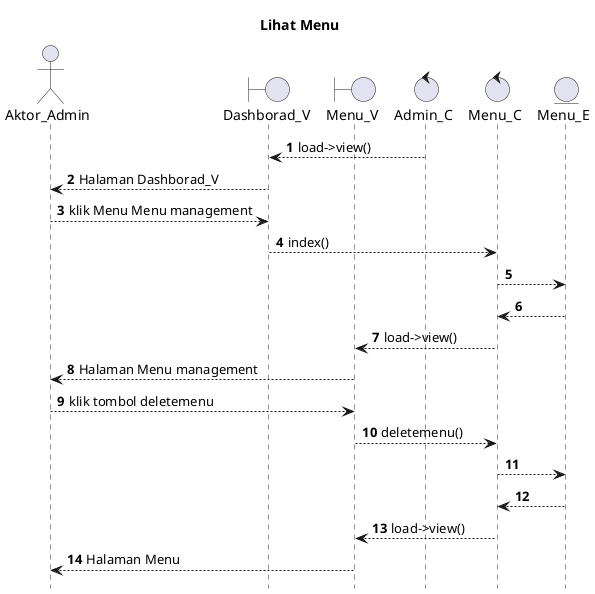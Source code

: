 @startuml

autonumber
hide footbox
title Lihat Menu

Actor Aktor_Admin
boundary Dashborad_V
boundary Menu_V
control Admin_C
control Menu_C
Entity Menu_E

Admin_C --> Dashborad_V: load->view()
Dashborad_V --> Aktor_Admin: Halaman Dashborad_V
Aktor_Admin --> Dashborad_V: klik Menu Menu management
Dashborad_V --> Menu_C: index()
Menu_C --> Menu_E:
    
    Menu_E --> Menu_C:
    Menu_C --> Menu_V: load->view()
    Menu_V --> Aktor_Admin: Halaman Menu management

Aktor_Admin --> Menu_V: klik tombol deletemenu
Menu_V --> Menu_C: deletemenu()
Menu_C --> Menu_E:
  
    Menu_E --> Menu_C:
    Menu_C --> Menu_V: load->view()
    Menu_V --> Aktor_Admin: Halaman Menu

@enduml